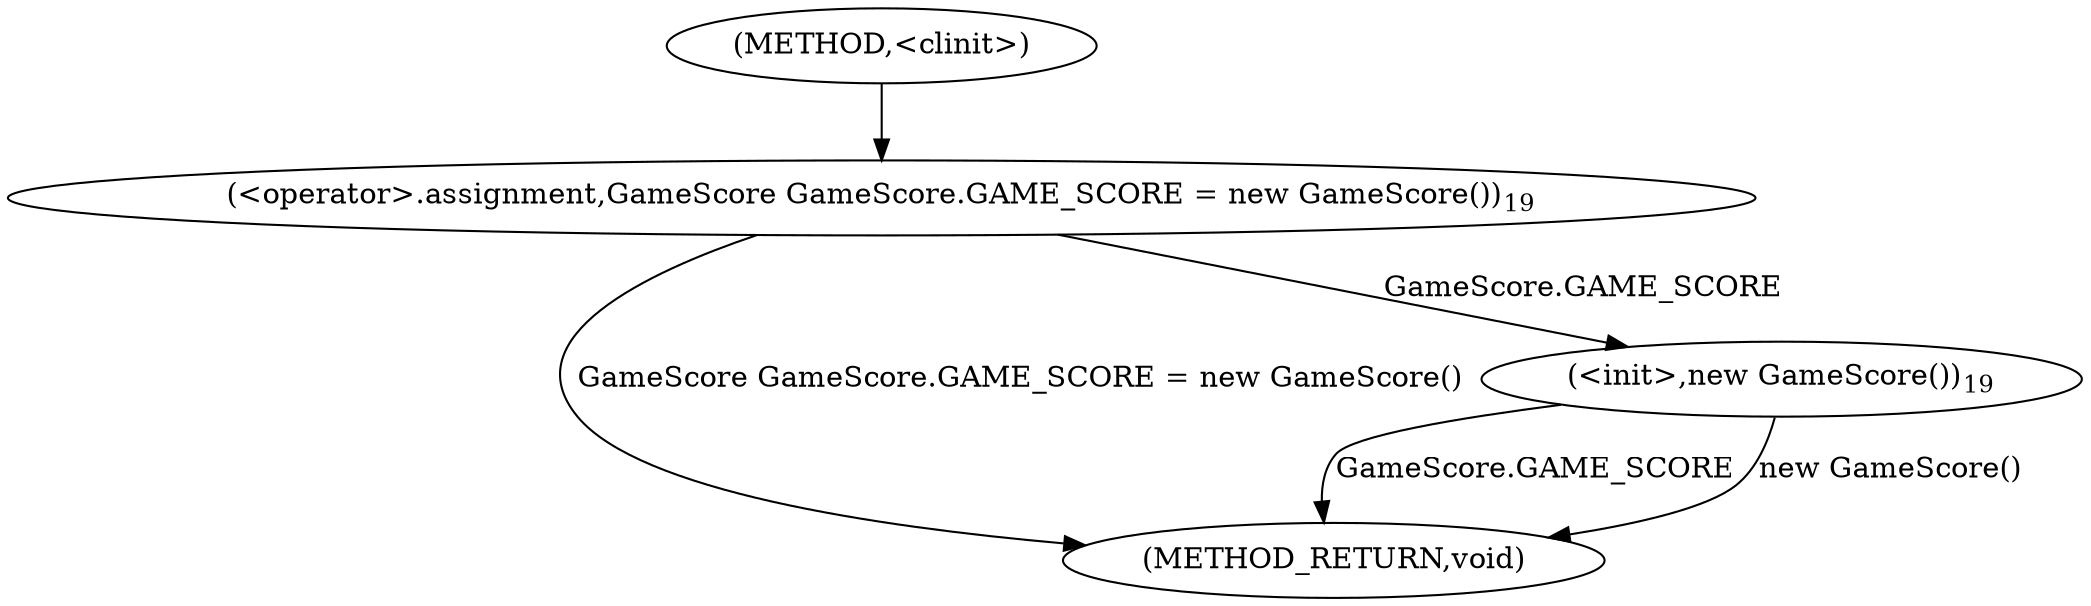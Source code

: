 digraph "&lt;clinit&gt;" {  
"231" [label = <(METHOD,&lt;clinit&gt;)> ]
"243" [label = <(METHOD_RETURN,void)> ]
"233" [label = <(&lt;operator&gt;.assignment,GameScore GameScore.GAME_SCORE = new GameScore())<SUB>19</SUB>> ]
"238" [label = <(&lt;init&gt;,new GameScore())<SUB>19</SUB>> ]
"233" [label = <(&lt;operator&gt;.assignment,GameScore GameScore.GAME_SCORE = new GameScore())<SUB>19</SUB>> ]
"233" [label = <(&lt;operator&gt;.assignment,GameScore GameScore.GAME_SCORE = new GameScore())<SUB>19</SUB>> ]
"238" [label = <(&lt;init&gt;,new GameScore())<SUB>19</SUB>> ]
  "233" -> "243"  [ label = "GameScore GameScore.GAME_SCORE = new GameScore()"] 
  "238" -> "243"  [ label = "GameScore.GAME_SCORE"] 
  "238" -> "243"  [ label = "new GameScore()"] 
  "231" -> "233" 
  "233" -> "238"  [ label = "GameScore.GAME_SCORE"] 
}
